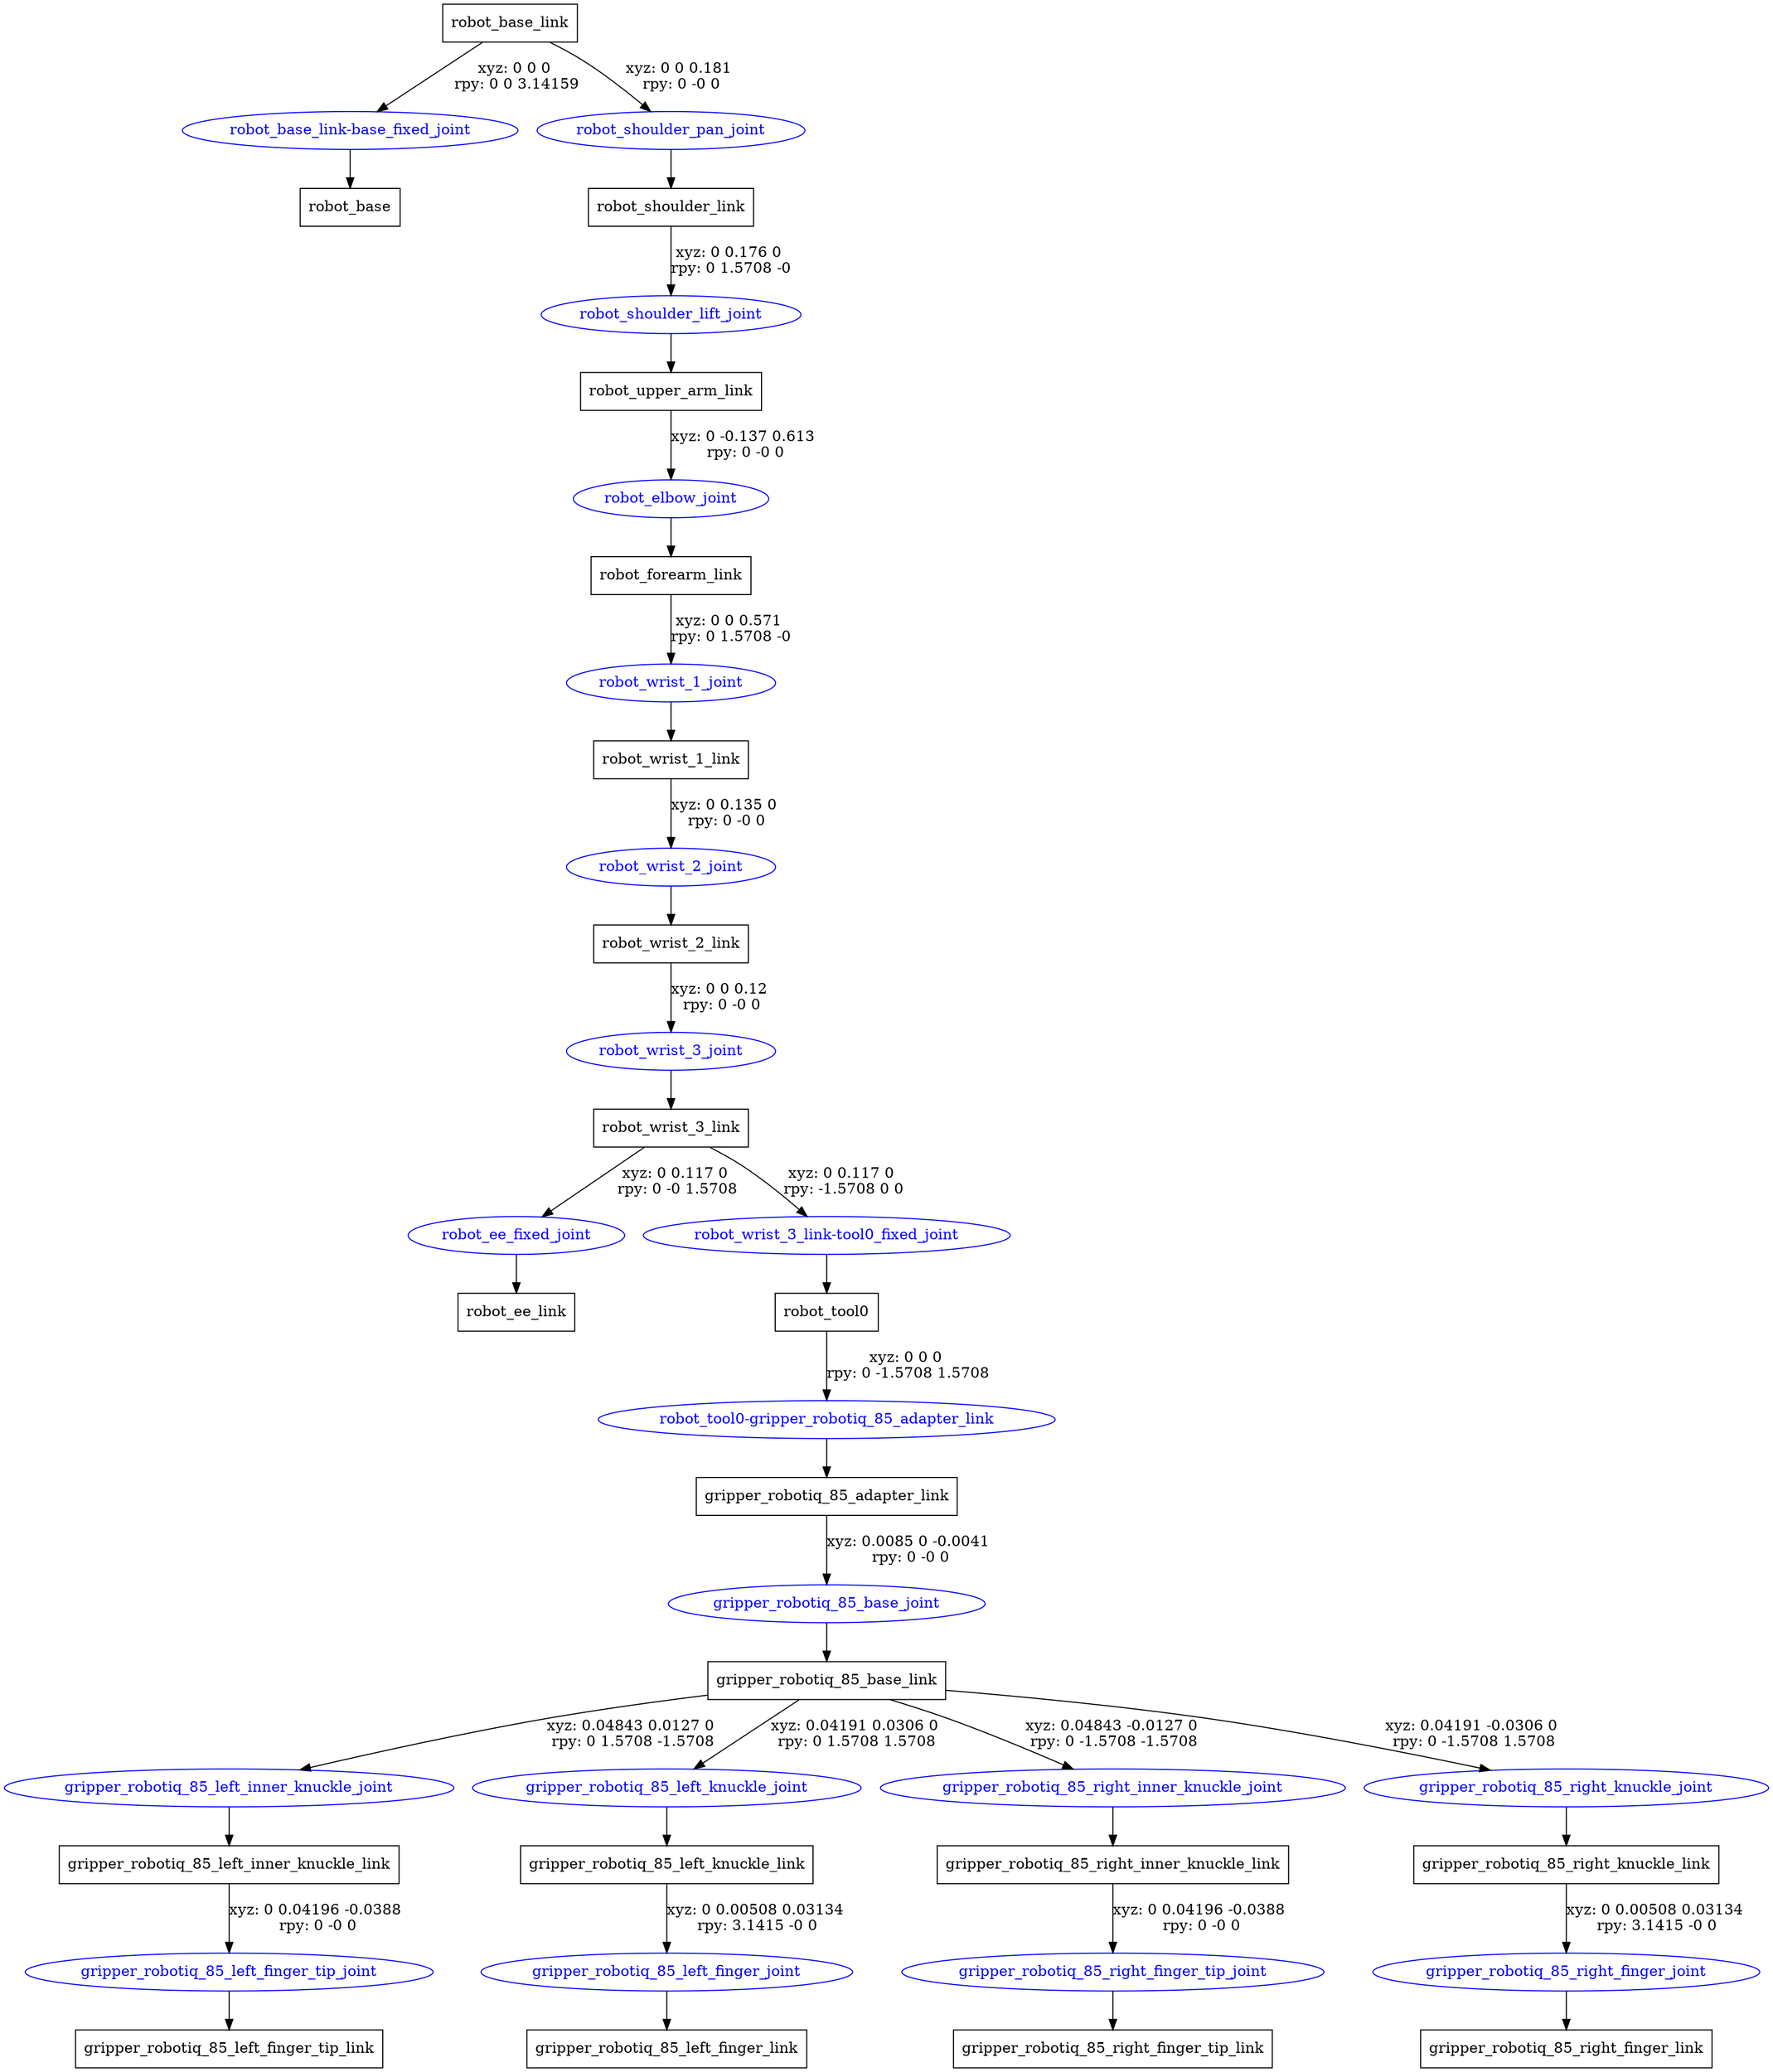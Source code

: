 digraph G {
node [shape=box];
"robot_base_link" [label="robot_base_link"];
"robot_base" [label="robot_base"];
"robot_shoulder_link" [label="robot_shoulder_link"];
"robot_upper_arm_link" [label="robot_upper_arm_link"];
"robot_forearm_link" [label="robot_forearm_link"];
"robot_wrist_1_link" [label="robot_wrist_1_link"];
"robot_wrist_2_link" [label="robot_wrist_2_link"];
"robot_wrist_3_link" [label="robot_wrist_3_link"];
"robot_ee_link" [label="robot_ee_link"];
"robot_tool0" [label="robot_tool0"];
"gripper_robotiq_85_adapter_link" [label="gripper_robotiq_85_adapter_link"];
"gripper_robotiq_85_base_link" [label="gripper_robotiq_85_base_link"];
"gripper_robotiq_85_left_inner_knuckle_link" [label="gripper_robotiq_85_left_inner_knuckle_link"];
"gripper_robotiq_85_left_finger_tip_link" [label="gripper_robotiq_85_left_finger_tip_link"];
"gripper_robotiq_85_left_knuckle_link" [label="gripper_robotiq_85_left_knuckle_link"];
"gripper_robotiq_85_left_finger_link" [label="gripper_robotiq_85_left_finger_link"];
"gripper_robotiq_85_right_inner_knuckle_link" [label="gripper_robotiq_85_right_inner_knuckle_link"];
"gripper_robotiq_85_right_finger_tip_link" [label="gripper_robotiq_85_right_finger_tip_link"];
"gripper_robotiq_85_right_knuckle_link" [label="gripper_robotiq_85_right_knuckle_link"];
"gripper_robotiq_85_right_finger_link" [label="gripper_robotiq_85_right_finger_link"];
node [shape=ellipse, color=blue, fontcolor=blue];
"robot_base_link" -> "robot_base_link-base_fixed_joint" [label="xyz: 0 0 0 \nrpy: 0 0 3.14159"]
"robot_base_link-base_fixed_joint" -> "robot_base"
"robot_base_link" -> "robot_shoulder_pan_joint" [label="xyz: 0 0 0.181 \nrpy: 0 -0 0"]
"robot_shoulder_pan_joint" -> "robot_shoulder_link"
"robot_shoulder_link" -> "robot_shoulder_lift_joint" [label="xyz: 0 0.176 0 \nrpy: 0 1.5708 -0"]
"robot_shoulder_lift_joint" -> "robot_upper_arm_link"
"robot_upper_arm_link" -> "robot_elbow_joint" [label="xyz: 0 -0.137 0.613 \nrpy: 0 -0 0"]
"robot_elbow_joint" -> "robot_forearm_link"
"robot_forearm_link" -> "robot_wrist_1_joint" [label="xyz: 0 0 0.571 \nrpy: 0 1.5708 -0"]
"robot_wrist_1_joint" -> "robot_wrist_1_link"
"robot_wrist_1_link" -> "robot_wrist_2_joint" [label="xyz: 0 0.135 0 \nrpy: 0 -0 0"]
"robot_wrist_2_joint" -> "robot_wrist_2_link"
"robot_wrist_2_link" -> "robot_wrist_3_joint" [label="xyz: 0 0 0.12 \nrpy: 0 -0 0"]
"robot_wrist_3_joint" -> "robot_wrist_3_link"
"robot_wrist_3_link" -> "robot_ee_fixed_joint" [label="xyz: 0 0.117 0 \nrpy: 0 -0 1.5708"]
"robot_ee_fixed_joint" -> "robot_ee_link"
"robot_wrist_3_link" -> "robot_wrist_3_link-tool0_fixed_joint" [label="xyz: 0 0.117 0 \nrpy: -1.5708 0 0"]
"robot_wrist_3_link-tool0_fixed_joint" -> "robot_tool0"
"robot_tool0" -> "robot_tool0-gripper_robotiq_85_adapter_link" [label="xyz: 0 0 0 \nrpy: 0 -1.5708 1.5708"]
"robot_tool0-gripper_robotiq_85_adapter_link" -> "gripper_robotiq_85_adapter_link"
"gripper_robotiq_85_adapter_link" -> "gripper_robotiq_85_base_joint" [label="xyz: 0.0085 0 -0.0041 \nrpy: 0 -0 0"]
"gripper_robotiq_85_base_joint" -> "gripper_robotiq_85_base_link"
"gripper_robotiq_85_base_link" -> "gripper_robotiq_85_left_inner_knuckle_joint" [label="xyz: 0.04843 0.0127 0 \nrpy: 0 1.5708 -1.5708"]
"gripper_robotiq_85_left_inner_knuckle_joint" -> "gripper_robotiq_85_left_inner_knuckle_link"
"gripper_robotiq_85_left_inner_knuckle_link" -> "gripper_robotiq_85_left_finger_tip_joint" [label="xyz: 0 0.04196 -0.0388 \nrpy: 0 -0 0"]
"gripper_robotiq_85_left_finger_tip_joint" -> "gripper_robotiq_85_left_finger_tip_link"
"gripper_robotiq_85_base_link" -> "gripper_robotiq_85_left_knuckle_joint" [label="xyz: 0.04191 0.0306 0 \nrpy: 0 1.5708 1.5708"]
"gripper_robotiq_85_left_knuckle_joint" -> "gripper_robotiq_85_left_knuckle_link"
"gripper_robotiq_85_left_knuckle_link" -> "gripper_robotiq_85_left_finger_joint" [label="xyz: 0 0.00508 0.03134 \nrpy: 3.1415 -0 0"]
"gripper_robotiq_85_left_finger_joint" -> "gripper_robotiq_85_left_finger_link"
"gripper_robotiq_85_base_link" -> "gripper_robotiq_85_right_inner_knuckle_joint" [label="xyz: 0.04843 -0.0127 0 \nrpy: 0 -1.5708 -1.5708"]
"gripper_robotiq_85_right_inner_knuckle_joint" -> "gripper_robotiq_85_right_inner_knuckle_link"
"gripper_robotiq_85_right_inner_knuckle_link" -> "gripper_robotiq_85_right_finger_tip_joint" [label="xyz: 0 0.04196 -0.0388 \nrpy: 0 -0 0"]
"gripper_robotiq_85_right_finger_tip_joint" -> "gripper_robotiq_85_right_finger_tip_link"
"gripper_robotiq_85_base_link" -> "gripper_robotiq_85_right_knuckle_joint" [label="xyz: 0.04191 -0.0306 0 \nrpy: 0 -1.5708 1.5708"]
"gripper_robotiq_85_right_knuckle_joint" -> "gripper_robotiq_85_right_knuckle_link"
"gripper_robotiq_85_right_knuckle_link" -> "gripper_robotiq_85_right_finger_joint" [label="xyz: 0 0.00508 0.03134 \nrpy: 3.1415 -0 0"]
"gripper_robotiq_85_right_finger_joint" -> "gripper_robotiq_85_right_finger_link"
}
